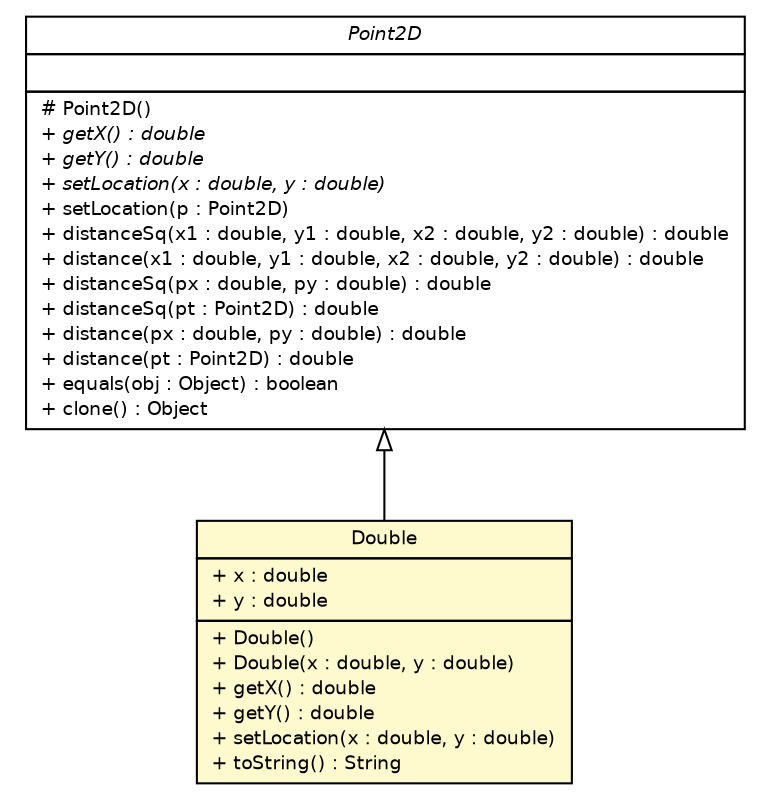 #!/usr/local/bin/dot
#
# Class diagram 
# Generated by UMLGraph version R5_6-24-gf6e263 (http://www.umlgraph.org/)
#

digraph G {
	edge [fontname="Helvetica",fontsize=10,labelfontname="Helvetica",labelfontsize=10];
	node [fontname="Helvetica",fontsize=10,shape=plaintext];
	nodesep=0.25;
	ranksep=0.5;
	// lejos.robotics.geometry.Point2D
	c5726 [label=<<table title="lejos.robotics.geometry.Point2D" border="0" cellborder="1" cellspacing="0" cellpadding="2" port="p" href="./Point2D.html">
		<tr><td><table border="0" cellspacing="0" cellpadding="1">
<tr><td align="center" balign="center"><font face="Helvetica-Oblique"> Point2D </font></td></tr>
		</table></td></tr>
		<tr><td><table border="0" cellspacing="0" cellpadding="1">
<tr><td align="left" balign="left">  </td></tr>
		</table></td></tr>
		<tr><td><table border="0" cellspacing="0" cellpadding="1">
<tr><td align="left" balign="left"> # Point2D() </td></tr>
<tr><td align="left" balign="left"><font face="Helvetica-Oblique" point-size="9.0"> + getX() : double </font></td></tr>
<tr><td align="left" balign="left"><font face="Helvetica-Oblique" point-size="9.0"> + getY() : double </font></td></tr>
<tr><td align="left" balign="left"><font face="Helvetica-Oblique" point-size="9.0"> + setLocation(x : double, y : double) </font></td></tr>
<tr><td align="left" balign="left"> + setLocation(p : Point2D) </td></tr>
<tr><td align="left" balign="left"> + distanceSq(x1 : double, y1 : double, x2 : double, y2 : double) : double </td></tr>
<tr><td align="left" balign="left"> + distance(x1 : double, y1 : double, x2 : double, y2 : double) : double </td></tr>
<tr><td align="left" balign="left"> + distanceSq(px : double, py : double) : double </td></tr>
<tr><td align="left" balign="left"> + distanceSq(pt : Point2D) : double </td></tr>
<tr><td align="left" balign="left"> + distance(px : double, py : double) : double </td></tr>
<tr><td align="left" balign="left"> + distance(pt : Point2D) : double </td></tr>
<tr><td align="left" balign="left"> + equals(obj : Object) : boolean </td></tr>
<tr><td align="left" balign="left"> + clone() : Object </td></tr>
		</table></td></tr>
		</table>>, URL="./Point2D.html", fontname="Helvetica", fontcolor="black", fontsize=9.0];
	// lejos.robotics.geometry.Point2D.Double
	c5728 [label=<<table title="lejos.robotics.geometry.Point2D.Double" border="0" cellborder="1" cellspacing="0" cellpadding="2" port="p" bgcolor="lemonChiffon" href="./Point2D.Double.html">
		<tr><td><table border="0" cellspacing="0" cellpadding="1">
<tr><td align="center" balign="center"> Double </td></tr>
		</table></td></tr>
		<tr><td><table border="0" cellspacing="0" cellpadding="1">
<tr><td align="left" balign="left"> + x : double </td></tr>
<tr><td align="left" balign="left"> + y : double </td></tr>
		</table></td></tr>
		<tr><td><table border="0" cellspacing="0" cellpadding="1">
<tr><td align="left" balign="left"> + Double() </td></tr>
<tr><td align="left" balign="left"> + Double(x : double, y : double) </td></tr>
<tr><td align="left" balign="left"> + getX() : double </td></tr>
<tr><td align="left" balign="left"> + getY() : double </td></tr>
<tr><td align="left" balign="left"> + setLocation(x : double, y : double) </td></tr>
<tr><td align="left" balign="left"> + toString() : String </td></tr>
		</table></td></tr>
		</table>>, URL="./Point2D.Double.html", fontname="Helvetica", fontcolor="black", fontsize=9.0];
	//lejos.robotics.geometry.Point2D.Double extends lejos.robotics.geometry.Point2D
	c5726:p -> c5728:p [dir=back,arrowtail=empty];
}

